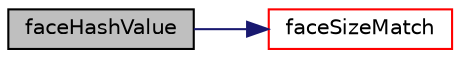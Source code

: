 digraph "faceHashValue"
{
  bgcolor="transparent";
  edge [fontname="Helvetica",fontsize="10",labelfontname="Helvetica",labelfontsize="10"];
  node [fontname="Helvetica",fontsize="10",shape=record];
  rankdir="LR";
  Node1 [label="faceHashValue",height=0.2,width=0.4,color="black", fillcolor="grey75", style="filled", fontcolor="black"];
  Node1 -> Node2 [color="midnightblue",fontsize="10",style="solid",fontname="Helvetica"];
  Node2 [label="faceSizeMatch",height=0.2,width=0.4,color="red",URL="$a02958.html#a4fae4189a2083b8baef4f029fcf3bbf9",tooltip="Check whether number of face sizes match the shape. "];
}
